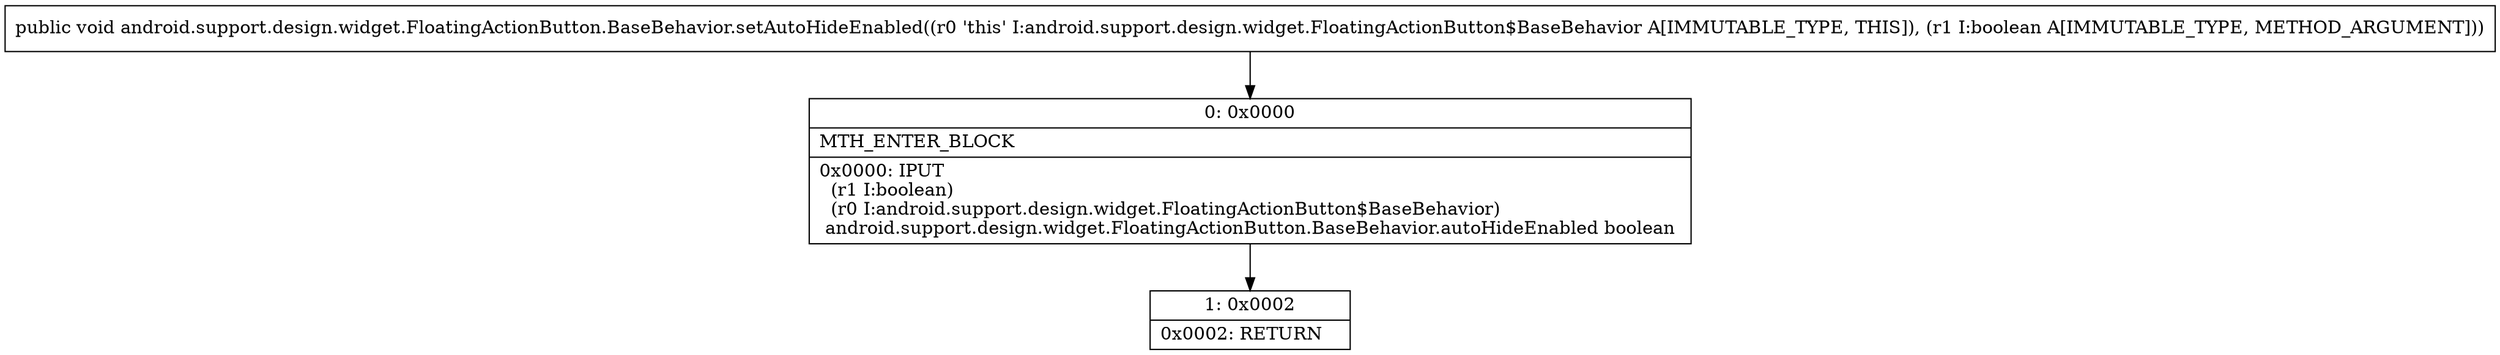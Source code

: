 digraph "CFG forandroid.support.design.widget.FloatingActionButton.BaseBehavior.setAutoHideEnabled(Z)V" {
Node_0 [shape=record,label="{0\:\ 0x0000|MTH_ENTER_BLOCK\l|0x0000: IPUT  \l  (r1 I:boolean)\l  (r0 I:android.support.design.widget.FloatingActionButton$BaseBehavior)\l android.support.design.widget.FloatingActionButton.BaseBehavior.autoHideEnabled boolean \l}"];
Node_1 [shape=record,label="{1\:\ 0x0002|0x0002: RETURN   \l}"];
MethodNode[shape=record,label="{public void android.support.design.widget.FloatingActionButton.BaseBehavior.setAutoHideEnabled((r0 'this' I:android.support.design.widget.FloatingActionButton$BaseBehavior A[IMMUTABLE_TYPE, THIS]), (r1 I:boolean A[IMMUTABLE_TYPE, METHOD_ARGUMENT])) }"];
MethodNode -> Node_0;
Node_0 -> Node_1;
}

